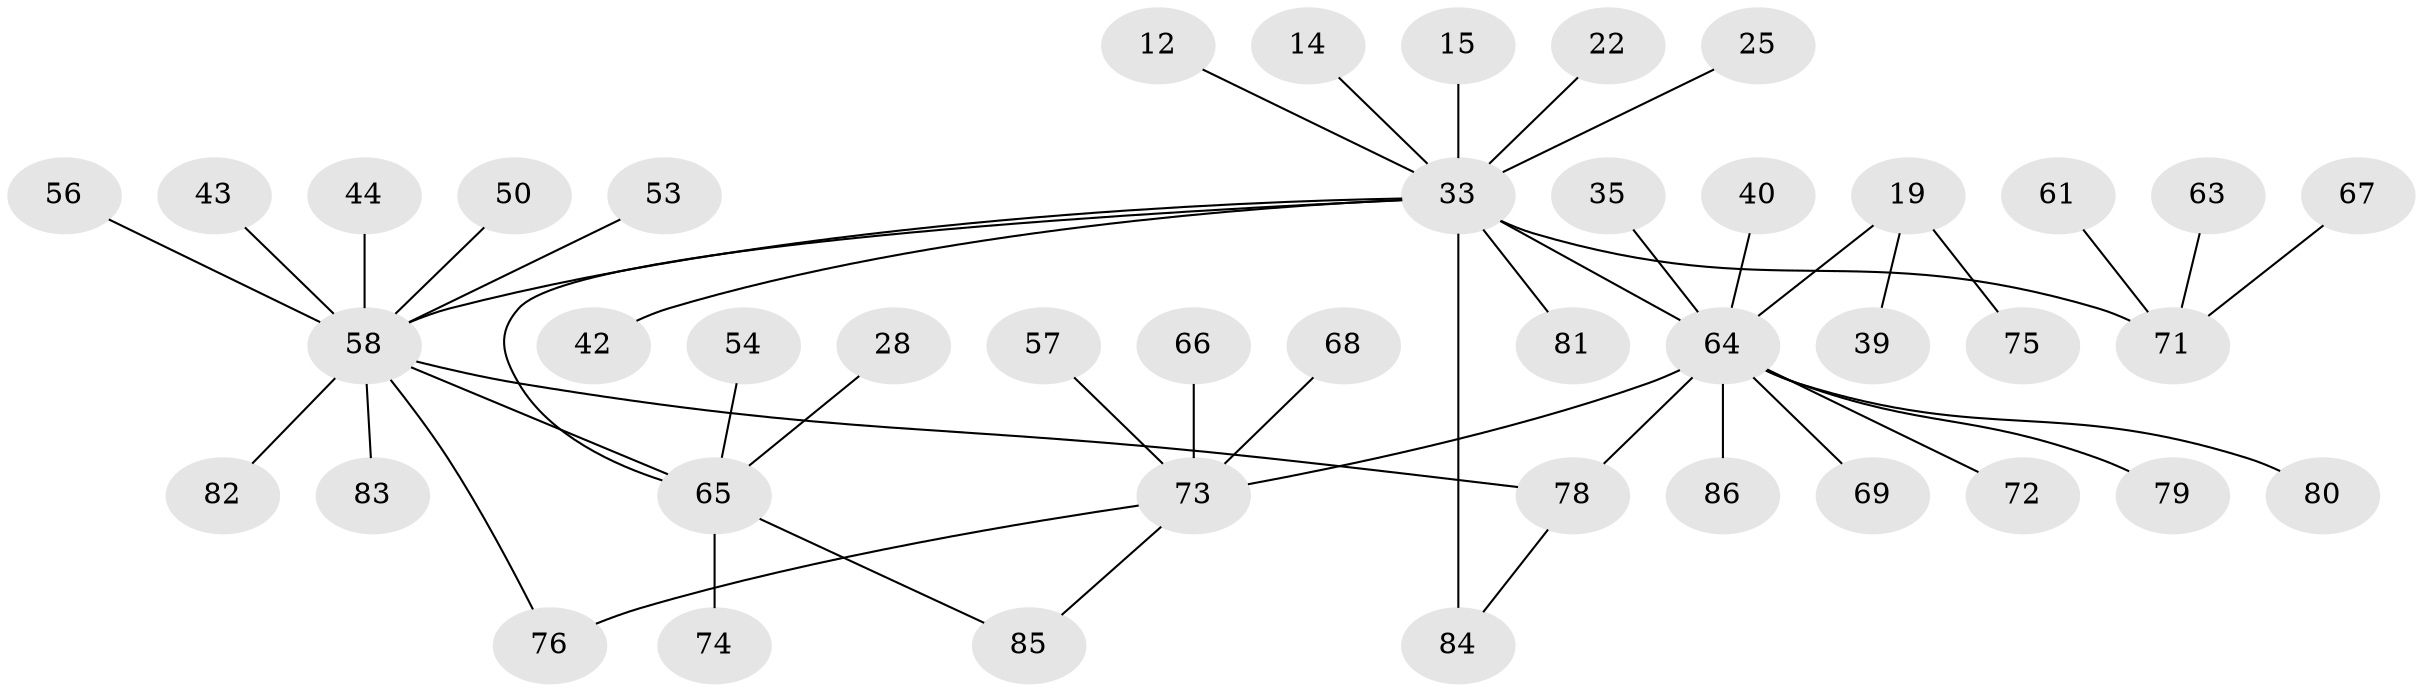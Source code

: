 // original degree distribution, {9: 0.011627906976744186, 12: 0.011627906976744186, 8: 0.03488372093023256, 6: 0.011627906976744186, 2: 0.23255813953488372, 3: 0.12790697674418605, 1: 0.4883720930232558, 5: 0.03488372093023256, 4: 0.03488372093023256, 7: 0.011627906976744186}
// Generated by graph-tools (version 1.1) at 2025/47/03/09/25 04:47:08]
// undirected, 43 vertices, 47 edges
graph export_dot {
graph [start="1"]
  node [color=gray90,style=filled];
  12;
  14;
  15;
  19;
  22;
  25;
  28;
  33 [super="+1+2"];
  35;
  39;
  40;
  42;
  43;
  44 [super="+27"];
  50;
  53;
  54;
  56;
  57;
  58 [super="+41+37"];
  61 [super="+34"];
  63;
  64 [super="+48+18+3+49"];
  65 [super="+6+46"];
  66;
  67 [super="+55"];
  68 [super="+62"];
  69;
  71 [super="+29+31"];
  72 [super="+59"];
  73 [super="+20"];
  74;
  75;
  76;
  78 [super="+60"];
  79;
  80;
  81 [super="+77"];
  82;
  83;
  84 [super="+52"];
  85 [super="+30+70"];
  86 [super="+8+51"];
  12 -- 33;
  14 -- 33;
  15 -- 33;
  19 -- 39;
  19 -- 75;
  19 -- 64 [weight=2];
  22 -- 33;
  25 -- 33;
  28 -- 65;
  33 -- 64 [weight=5];
  33 -- 42;
  33 -- 84 [weight=2];
  33 -- 58 [weight=2];
  33 -- 65 [weight=2];
  33 -- 71 [weight=2];
  33 -- 81;
  35 -- 64;
  40 -- 64;
  43 -- 58;
  44 -- 58;
  50 -- 58;
  53 -- 58;
  54 -- 65;
  56 -- 58;
  57 -- 73;
  58 -- 76;
  58 -- 82;
  58 -- 83;
  58 -- 78;
  58 -- 65;
  61 -- 71;
  63 -- 71;
  64 -- 69;
  64 -- 78;
  64 -- 79;
  64 -- 80;
  64 -- 86;
  64 -- 73 [weight=2];
  64 -- 72;
  65 -- 74;
  65 -- 85;
  66 -- 73;
  67 -- 71;
  68 -- 73;
  73 -- 76;
  73 -- 85;
  78 -- 84;
}
